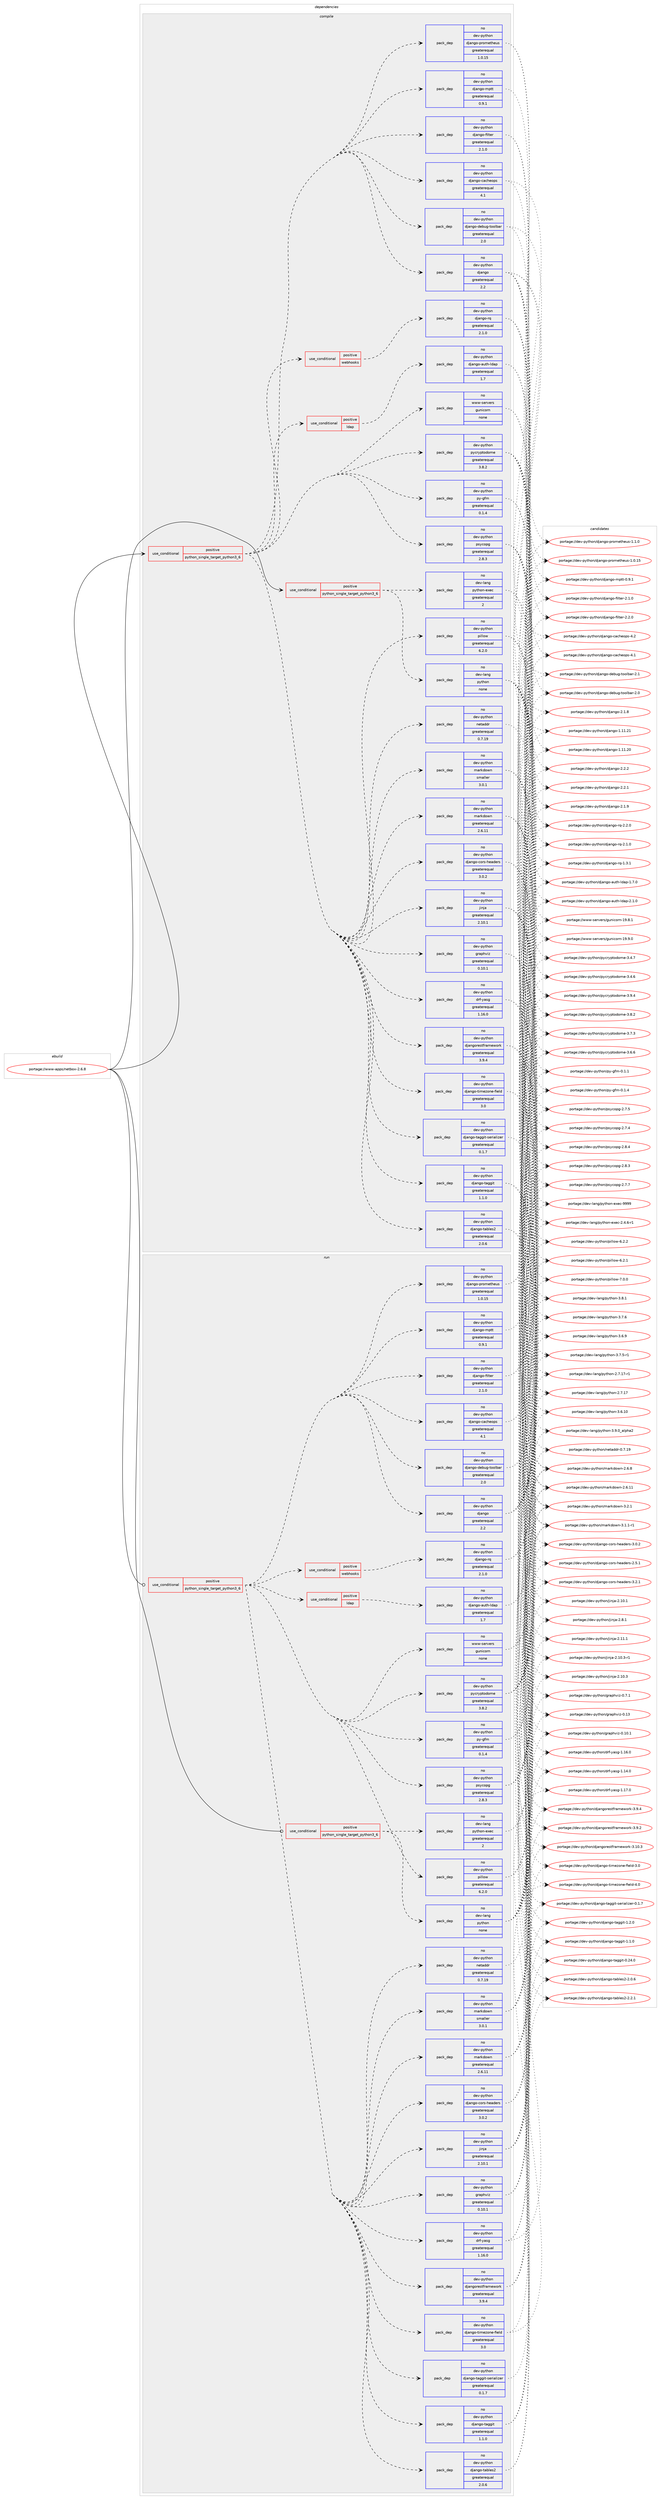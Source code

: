 digraph prolog {

# *************
# Graph options
# *************

newrank=true;
concentrate=true;
compound=true;
graph [rankdir=LR,fontname=Helvetica,fontsize=10,ranksep=1.5];#, ranksep=2.5, nodesep=0.2];
edge  [arrowhead=vee];
node  [fontname=Helvetica,fontsize=10];

# **********
# The ebuild
# **********

subgraph cluster_leftcol {
color=gray;
rank=same;
label=<<i>ebuild</i>>;
id [label="portage://www-apps/netbox-2.6.8", color=red, width=4, href="../www-apps/netbox-2.6.8.svg"];
}

# ****************
# The dependencies
# ****************

subgraph cluster_midcol {
color=gray;
label=<<i>dependencies</i>>;
subgraph cluster_compile {
fillcolor="#eeeeee";
style=filled;
label=<<i>compile</i>>;
subgraph cond3986 {
dependency23948 [label=<<TABLE BORDER="0" CELLBORDER="1" CELLSPACING="0" CELLPADDING="4"><TR><TD ROWSPAN="3" CELLPADDING="10">use_conditional</TD></TR><TR><TD>positive</TD></TR><TR><TD>python_single_target_python3_6</TD></TR></TABLE>>, shape=none, color=red];
subgraph pack19519 {
dependency23949 [label=<<TABLE BORDER="0" CELLBORDER="1" CELLSPACING="0" CELLPADDING="4" WIDTH="220"><TR><TD ROWSPAN="6" CELLPADDING="30">pack_dep</TD></TR><TR><TD WIDTH="110">no</TD></TR><TR><TD>dev-lang</TD></TR><TR><TD>python</TD></TR><TR><TD>none</TD></TR><TR><TD></TD></TR></TABLE>>, shape=none, color=blue];
}
dependency23948:e -> dependency23949:w [weight=20,style="dashed",arrowhead="vee"];
subgraph pack19520 {
dependency23950 [label=<<TABLE BORDER="0" CELLBORDER="1" CELLSPACING="0" CELLPADDING="4" WIDTH="220"><TR><TD ROWSPAN="6" CELLPADDING="30">pack_dep</TD></TR><TR><TD WIDTH="110">no</TD></TR><TR><TD>dev-lang</TD></TR><TR><TD>python-exec</TD></TR><TR><TD>greaterequal</TD></TR><TR><TD>2</TD></TR></TABLE>>, shape=none, color=blue];
}
dependency23948:e -> dependency23950:w [weight=20,style="dashed",arrowhead="vee"];
}
id:e -> dependency23948:w [weight=20,style="solid",arrowhead="vee"];
subgraph cond3987 {
dependency23951 [label=<<TABLE BORDER="0" CELLBORDER="1" CELLSPACING="0" CELLPADDING="4"><TR><TD ROWSPAN="3" CELLPADDING="10">use_conditional</TD></TR><TR><TD>positive</TD></TR><TR><TD>python_single_target_python3_6</TD></TR></TABLE>>, shape=none, color=red];
subgraph pack19521 {
dependency23952 [label=<<TABLE BORDER="0" CELLBORDER="1" CELLSPACING="0" CELLPADDING="4" WIDTH="220"><TR><TD ROWSPAN="6" CELLPADDING="30">pack_dep</TD></TR><TR><TD WIDTH="110">no</TD></TR><TR><TD>dev-python</TD></TR><TR><TD>django</TD></TR><TR><TD>greaterequal</TD></TR><TR><TD>2.2</TD></TR></TABLE>>, shape=none, color=blue];
}
dependency23951:e -> dependency23952:w [weight=20,style="dashed",arrowhead="vee"];
subgraph pack19522 {
dependency23953 [label=<<TABLE BORDER="0" CELLBORDER="1" CELLSPACING="0" CELLPADDING="4" WIDTH="220"><TR><TD ROWSPAN="6" CELLPADDING="30">pack_dep</TD></TR><TR><TD WIDTH="110">no</TD></TR><TR><TD>dev-python</TD></TR><TR><TD>django-cacheops</TD></TR><TR><TD>greaterequal</TD></TR><TR><TD>4.1</TD></TR></TABLE>>, shape=none, color=blue];
}
dependency23951:e -> dependency23953:w [weight=20,style="dashed",arrowhead="vee"];
subgraph pack19523 {
dependency23954 [label=<<TABLE BORDER="0" CELLBORDER="1" CELLSPACING="0" CELLPADDING="4" WIDTH="220"><TR><TD ROWSPAN="6" CELLPADDING="30">pack_dep</TD></TR><TR><TD WIDTH="110">no</TD></TR><TR><TD>dev-python</TD></TR><TR><TD>django-cors-headers</TD></TR><TR><TD>greaterequal</TD></TR><TR><TD>3.0.2</TD></TR></TABLE>>, shape=none, color=blue];
}
dependency23951:e -> dependency23954:w [weight=20,style="dashed",arrowhead="vee"];
subgraph pack19524 {
dependency23955 [label=<<TABLE BORDER="0" CELLBORDER="1" CELLSPACING="0" CELLPADDING="4" WIDTH="220"><TR><TD ROWSPAN="6" CELLPADDING="30">pack_dep</TD></TR><TR><TD WIDTH="110">no</TD></TR><TR><TD>dev-python</TD></TR><TR><TD>django-debug-toolbar</TD></TR><TR><TD>greaterequal</TD></TR><TR><TD>2.0</TD></TR></TABLE>>, shape=none, color=blue];
}
dependency23951:e -> dependency23955:w [weight=20,style="dashed",arrowhead="vee"];
subgraph pack19525 {
dependency23956 [label=<<TABLE BORDER="0" CELLBORDER="1" CELLSPACING="0" CELLPADDING="4" WIDTH="220"><TR><TD ROWSPAN="6" CELLPADDING="30">pack_dep</TD></TR><TR><TD WIDTH="110">no</TD></TR><TR><TD>dev-python</TD></TR><TR><TD>django-filter</TD></TR><TR><TD>greaterequal</TD></TR><TR><TD>2.1.0</TD></TR></TABLE>>, shape=none, color=blue];
}
dependency23951:e -> dependency23956:w [weight=20,style="dashed",arrowhead="vee"];
subgraph pack19526 {
dependency23957 [label=<<TABLE BORDER="0" CELLBORDER="1" CELLSPACING="0" CELLPADDING="4" WIDTH="220"><TR><TD ROWSPAN="6" CELLPADDING="30">pack_dep</TD></TR><TR><TD WIDTH="110">no</TD></TR><TR><TD>dev-python</TD></TR><TR><TD>django-mptt</TD></TR><TR><TD>greaterequal</TD></TR><TR><TD>0.9.1</TD></TR></TABLE>>, shape=none, color=blue];
}
dependency23951:e -> dependency23957:w [weight=20,style="dashed",arrowhead="vee"];
subgraph pack19527 {
dependency23958 [label=<<TABLE BORDER="0" CELLBORDER="1" CELLSPACING="0" CELLPADDING="4" WIDTH="220"><TR><TD ROWSPAN="6" CELLPADDING="30">pack_dep</TD></TR><TR><TD WIDTH="110">no</TD></TR><TR><TD>dev-python</TD></TR><TR><TD>django-prometheus</TD></TR><TR><TD>greaterequal</TD></TR><TR><TD>1.0.15</TD></TR></TABLE>>, shape=none, color=blue];
}
dependency23951:e -> dependency23958:w [weight=20,style="dashed",arrowhead="vee"];
subgraph pack19528 {
dependency23959 [label=<<TABLE BORDER="0" CELLBORDER="1" CELLSPACING="0" CELLPADDING="4" WIDTH="220"><TR><TD ROWSPAN="6" CELLPADDING="30">pack_dep</TD></TR><TR><TD WIDTH="110">no</TD></TR><TR><TD>dev-python</TD></TR><TR><TD>django-tables2</TD></TR><TR><TD>greaterequal</TD></TR><TR><TD>2.0.6</TD></TR></TABLE>>, shape=none, color=blue];
}
dependency23951:e -> dependency23959:w [weight=20,style="dashed",arrowhead="vee"];
subgraph pack19529 {
dependency23960 [label=<<TABLE BORDER="0" CELLBORDER="1" CELLSPACING="0" CELLPADDING="4" WIDTH="220"><TR><TD ROWSPAN="6" CELLPADDING="30">pack_dep</TD></TR><TR><TD WIDTH="110">no</TD></TR><TR><TD>dev-python</TD></TR><TR><TD>django-taggit</TD></TR><TR><TD>greaterequal</TD></TR><TR><TD>1.1.0</TD></TR></TABLE>>, shape=none, color=blue];
}
dependency23951:e -> dependency23960:w [weight=20,style="dashed",arrowhead="vee"];
subgraph pack19530 {
dependency23961 [label=<<TABLE BORDER="0" CELLBORDER="1" CELLSPACING="0" CELLPADDING="4" WIDTH="220"><TR><TD ROWSPAN="6" CELLPADDING="30">pack_dep</TD></TR><TR><TD WIDTH="110">no</TD></TR><TR><TD>dev-python</TD></TR><TR><TD>django-taggit-serializer</TD></TR><TR><TD>greaterequal</TD></TR><TR><TD>0.1.7</TD></TR></TABLE>>, shape=none, color=blue];
}
dependency23951:e -> dependency23961:w [weight=20,style="dashed",arrowhead="vee"];
subgraph pack19531 {
dependency23962 [label=<<TABLE BORDER="0" CELLBORDER="1" CELLSPACING="0" CELLPADDING="4" WIDTH="220"><TR><TD ROWSPAN="6" CELLPADDING="30">pack_dep</TD></TR><TR><TD WIDTH="110">no</TD></TR><TR><TD>dev-python</TD></TR><TR><TD>django-timezone-field</TD></TR><TR><TD>greaterequal</TD></TR><TR><TD>3.0</TD></TR></TABLE>>, shape=none, color=blue];
}
dependency23951:e -> dependency23962:w [weight=20,style="dashed",arrowhead="vee"];
subgraph pack19532 {
dependency23963 [label=<<TABLE BORDER="0" CELLBORDER="1" CELLSPACING="0" CELLPADDING="4" WIDTH="220"><TR><TD ROWSPAN="6" CELLPADDING="30">pack_dep</TD></TR><TR><TD WIDTH="110">no</TD></TR><TR><TD>dev-python</TD></TR><TR><TD>djangorestframework</TD></TR><TR><TD>greaterequal</TD></TR><TR><TD>3.9.4</TD></TR></TABLE>>, shape=none, color=blue];
}
dependency23951:e -> dependency23963:w [weight=20,style="dashed",arrowhead="vee"];
subgraph pack19533 {
dependency23964 [label=<<TABLE BORDER="0" CELLBORDER="1" CELLSPACING="0" CELLPADDING="4" WIDTH="220"><TR><TD ROWSPAN="6" CELLPADDING="30">pack_dep</TD></TR><TR><TD WIDTH="110">no</TD></TR><TR><TD>dev-python</TD></TR><TR><TD>drf-yasg</TD></TR><TR><TD>greaterequal</TD></TR><TR><TD>1.16.0</TD></TR></TABLE>>, shape=none, color=blue];
}
dependency23951:e -> dependency23964:w [weight=20,style="dashed",arrowhead="vee"];
subgraph pack19534 {
dependency23965 [label=<<TABLE BORDER="0" CELLBORDER="1" CELLSPACING="0" CELLPADDING="4" WIDTH="220"><TR><TD ROWSPAN="6" CELLPADDING="30">pack_dep</TD></TR><TR><TD WIDTH="110">no</TD></TR><TR><TD>dev-python</TD></TR><TR><TD>graphviz</TD></TR><TR><TD>greaterequal</TD></TR><TR><TD>0.10.1</TD></TR></TABLE>>, shape=none, color=blue];
}
dependency23951:e -> dependency23965:w [weight=20,style="dashed",arrowhead="vee"];
subgraph pack19535 {
dependency23966 [label=<<TABLE BORDER="0" CELLBORDER="1" CELLSPACING="0" CELLPADDING="4" WIDTH="220"><TR><TD ROWSPAN="6" CELLPADDING="30">pack_dep</TD></TR><TR><TD WIDTH="110">no</TD></TR><TR><TD>dev-python</TD></TR><TR><TD>jinja</TD></TR><TR><TD>greaterequal</TD></TR><TR><TD>2.10.1</TD></TR></TABLE>>, shape=none, color=blue];
}
dependency23951:e -> dependency23966:w [weight=20,style="dashed",arrowhead="vee"];
subgraph pack19536 {
dependency23967 [label=<<TABLE BORDER="0" CELLBORDER="1" CELLSPACING="0" CELLPADDING="4" WIDTH="220"><TR><TD ROWSPAN="6" CELLPADDING="30">pack_dep</TD></TR><TR><TD WIDTH="110">no</TD></TR><TR><TD>dev-python</TD></TR><TR><TD>markdown</TD></TR><TR><TD>greaterequal</TD></TR><TR><TD>2.6.11</TD></TR></TABLE>>, shape=none, color=blue];
}
dependency23951:e -> dependency23967:w [weight=20,style="dashed",arrowhead="vee"];
subgraph pack19537 {
dependency23968 [label=<<TABLE BORDER="0" CELLBORDER="1" CELLSPACING="0" CELLPADDING="4" WIDTH="220"><TR><TD ROWSPAN="6" CELLPADDING="30">pack_dep</TD></TR><TR><TD WIDTH="110">no</TD></TR><TR><TD>dev-python</TD></TR><TR><TD>markdown</TD></TR><TR><TD>smaller</TD></TR><TR><TD>3.0.1</TD></TR></TABLE>>, shape=none, color=blue];
}
dependency23951:e -> dependency23968:w [weight=20,style="dashed",arrowhead="vee"];
subgraph pack19538 {
dependency23969 [label=<<TABLE BORDER="0" CELLBORDER="1" CELLSPACING="0" CELLPADDING="4" WIDTH="220"><TR><TD ROWSPAN="6" CELLPADDING="30">pack_dep</TD></TR><TR><TD WIDTH="110">no</TD></TR><TR><TD>dev-python</TD></TR><TR><TD>netaddr</TD></TR><TR><TD>greaterequal</TD></TR><TR><TD>0.7.19</TD></TR></TABLE>>, shape=none, color=blue];
}
dependency23951:e -> dependency23969:w [weight=20,style="dashed",arrowhead="vee"];
subgraph pack19539 {
dependency23970 [label=<<TABLE BORDER="0" CELLBORDER="1" CELLSPACING="0" CELLPADDING="4" WIDTH="220"><TR><TD ROWSPAN="6" CELLPADDING="30">pack_dep</TD></TR><TR><TD WIDTH="110">no</TD></TR><TR><TD>dev-python</TD></TR><TR><TD>pillow</TD></TR><TR><TD>greaterequal</TD></TR><TR><TD>6.2.0</TD></TR></TABLE>>, shape=none, color=blue];
}
dependency23951:e -> dependency23970:w [weight=20,style="dashed",arrowhead="vee"];
subgraph pack19540 {
dependency23971 [label=<<TABLE BORDER="0" CELLBORDER="1" CELLSPACING="0" CELLPADDING="4" WIDTH="220"><TR><TD ROWSPAN="6" CELLPADDING="30">pack_dep</TD></TR><TR><TD WIDTH="110">no</TD></TR><TR><TD>dev-python</TD></TR><TR><TD>psycopg</TD></TR><TR><TD>greaterequal</TD></TR><TR><TD>2.8.3</TD></TR></TABLE>>, shape=none, color=blue];
}
dependency23951:e -> dependency23971:w [weight=20,style="dashed",arrowhead="vee"];
subgraph pack19541 {
dependency23972 [label=<<TABLE BORDER="0" CELLBORDER="1" CELLSPACING="0" CELLPADDING="4" WIDTH="220"><TR><TD ROWSPAN="6" CELLPADDING="30">pack_dep</TD></TR><TR><TD WIDTH="110">no</TD></TR><TR><TD>dev-python</TD></TR><TR><TD>py-gfm</TD></TR><TR><TD>greaterequal</TD></TR><TR><TD>0.1.4</TD></TR></TABLE>>, shape=none, color=blue];
}
dependency23951:e -> dependency23972:w [weight=20,style="dashed",arrowhead="vee"];
subgraph pack19542 {
dependency23973 [label=<<TABLE BORDER="0" CELLBORDER="1" CELLSPACING="0" CELLPADDING="4" WIDTH="220"><TR><TD ROWSPAN="6" CELLPADDING="30">pack_dep</TD></TR><TR><TD WIDTH="110">no</TD></TR><TR><TD>dev-python</TD></TR><TR><TD>pycryptodome</TD></TR><TR><TD>greaterequal</TD></TR><TR><TD>3.8.2</TD></TR></TABLE>>, shape=none, color=blue];
}
dependency23951:e -> dependency23973:w [weight=20,style="dashed",arrowhead="vee"];
subgraph pack19543 {
dependency23974 [label=<<TABLE BORDER="0" CELLBORDER="1" CELLSPACING="0" CELLPADDING="4" WIDTH="220"><TR><TD ROWSPAN="6" CELLPADDING="30">pack_dep</TD></TR><TR><TD WIDTH="110">no</TD></TR><TR><TD>www-servers</TD></TR><TR><TD>gunicorn</TD></TR><TR><TD>none</TD></TR><TR><TD></TD></TR></TABLE>>, shape=none, color=blue];
}
dependency23951:e -> dependency23974:w [weight=20,style="dashed",arrowhead="vee"];
subgraph cond3988 {
dependency23975 [label=<<TABLE BORDER="0" CELLBORDER="1" CELLSPACING="0" CELLPADDING="4"><TR><TD ROWSPAN="3" CELLPADDING="10">use_conditional</TD></TR><TR><TD>positive</TD></TR><TR><TD>ldap</TD></TR></TABLE>>, shape=none, color=red];
subgraph pack19544 {
dependency23976 [label=<<TABLE BORDER="0" CELLBORDER="1" CELLSPACING="0" CELLPADDING="4" WIDTH="220"><TR><TD ROWSPAN="6" CELLPADDING="30">pack_dep</TD></TR><TR><TD WIDTH="110">no</TD></TR><TR><TD>dev-python</TD></TR><TR><TD>django-auth-ldap</TD></TR><TR><TD>greaterequal</TD></TR><TR><TD>1.7</TD></TR></TABLE>>, shape=none, color=blue];
}
dependency23975:e -> dependency23976:w [weight=20,style="dashed",arrowhead="vee"];
}
dependency23951:e -> dependency23975:w [weight=20,style="dashed",arrowhead="vee"];
subgraph cond3989 {
dependency23977 [label=<<TABLE BORDER="0" CELLBORDER="1" CELLSPACING="0" CELLPADDING="4"><TR><TD ROWSPAN="3" CELLPADDING="10">use_conditional</TD></TR><TR><TD>positive</TD></TR><TR><TD>webhooks</TD></TR></TABLE>>, shape=none, color=red];
subgraph pack19545 {
dependency23978 [label=<<TABLE BORDER="0" CELLBORDER="1" CELLSPACING="0" CELLPADDING="4" WIDTH="220"><TR><TD ROWSPAN="6" CELLPADDING="30">pack_dep</TD></TR><TR><TD WIDTH="110">no</TD></TR><TR><TD>dev-python</TD></TR><TR><TD>django-rq</TD></TR><TR><TD>greaterequal</TD></TR><TR><TD>2.1.0</TD></TR></TABLE>>, shape=none, color=blue];
}
dependency23977:e -> dependency23978:w [weight=20,style="dashed",arrowhead="vee"];
}
dependency23951:e -> dependency23977:w [weight=20,style="dashed",arrowhead="vee"];
}
id:e -> dependency23951:w [weight=20,style="solid",arrowhead="vee"];
}
subgraph cluster_compileandrun {
fillcolor="#eeeeee";
style=filled;
label=<<i>compile and run</i>>;
}
subgraph cluster_run {
fillcolor="#eeeeee";
style=filled;
label=<<i>run</i>>;
subgraph cond3990 {
dependency23979 [label=<<TABLE BORDER="0" CELLBORDER="1" CELLSPACING="0" CELLPADDING="4"><TR><TD ROWSPAN="3" CELLPADDING="10">use_conditional</TD></TR><TR><TD>positive</TD></TR><TR><TD>python_single_target_python3_6</TD></TR></TABLE>>, shape=none, color=red];
subgraph pack19546 {
dependency23980 [label=<<TABLE BORDER="0" CELLBORDER="1" CELLSPACING="0" CELLPADDING="4" WIDTH="220"><TR><TD ROWSPAN="6" CELLPADDING="30">pack_dep</TD></TR><TR><TD WIDTH="110">no</TD></TR><TR><TD>dev-lang</TD></TR><TR><TD>python</TD></TR><TR><TD>none</TD></TR><TR><TD></TD></TR></TABLE>>, shape=none, color=blue];
}
dependency23979:e -> dependency23980:w [weight=20,style="dashed",arrowhead="vee"];
subgraph pack19547 {
dependency23981 [label=<<TABLE BORDER="0" CELLBORDER="1" CELLSPACING="0" CELLPADDING="4" WIDTH="220"><TR><TD ROWSPAN="6" CELLPADDING="30">pack_dep</TD></TR><TR><TD WIDTH="110">no</TD></TR><TR><TD>dev-lang</TD></TR><TR><TD>python-exec</TD></TR><TR><TD>greaterequal</TD></TR><TR><TD>2</TD></TR></TABLE>>, shape=none, color=blue];
}
dependency23979:e -> dependency23981:w [weight=20,style="dashed",arrowhead="vee"];
}
id:e -> dependency23979:w [weight=20,style="solid",arrowhead="odot"];
subgraph cond3991 {
dependency23982 [label=<<TABLE BORDER="0" CELLBORDER="1" CELLSPACING="0" CELLPADDING="4"><TR><TD ROWSPAN="3" CELLPADDING="10">use_conditional</TD></TR><TR><TD>positive</TD></TR><TR><TD>python_single_target_python3_6</TD></TR></TABLE>>, shape=none, color=red];
subgraph pack19548 {
dependency23983 [label=<<TABLE BORDER="0" CELLBORDER="1" CELLSPACING="0" CELLPADDING="4" WIDTH="220"><TR><TD ROWSPAN="6" CELLPADDING="30">pack_dep</TD></TR><TR><TD WIDTH="110">no</TD></TR><TR><TD>dev-python</TD></TR><TR><TD>django</TD></TR><TR><TD>greaterequal</TD></TR><TR><TD>2.2</TD></TR></TABLE>>, shape=none, color=blue];
}
dependency23982:e -> dependency23983:w [weight=20,style="dashed",arrowhead="vee"];
subgraph pack19549 {
dependency23984 [label=<<TABLE BORDER="0" CELLBORDER="1" CELLSPACING="0" CELLPADDING="4" WIDTH="220"><TR><TD ROWSPAN="6" CELLPADDING="30">pack_dep</TD></TR><TR><TD WIDTH="110">no</TD></TR><TR><TD>dev-python</TD></TR><TR><TD>django-cacheops</TD></TR><TR><TD>greaterequal</TD></TR><TR><TD>4.1</TD></TR></TABLE>>, shape=none, color=blue];
}
dependency23982:e -> dependency23984:w [weight=20,style="dashed",arrowhead="vee"];
subgraph pack19550 {
dependency23985 [label=<<TABLE BORDER="0" CELLBORDER="1" CELLSPACING="0" CELLPADDING="4" WIDTH="220"><TR><TD ROWSPAN="6" CELLPADDING="30">pack_dep</TD></TR><TR><TD WIDTH="110">no</TD></TR><TR><TD>dev-python</TD></TR><TR><TD>django-cors-headers</TD></TR><TR><TD>greaterequal</TD></TR><TR><TD>3.0.2</TD></TR></TABLE>>, shape=none, color=blue];
}
dependency23982:e -> dependency23985:w [weight=20,style="dashed",arrowhead="vee"];
subgraph pack19551 {
dependency23986 [label=<<TABLE BORDER="0" CELLBORDER="1" CELLSPACING="0" CELLPADDING="4" WIDTH="220"><TR><TD ROWSPAN="6" CELLPADDING="30">pack_dep</TD></TR><TR><TD WIDTH="110">no</TD></TR><TR><TD>dev-python</TD></TR><TR><TD>django-debug-toolbar</TD></TR><TR><TD>greaterequal</TD></TR><TR><TD>2.0</TD></TR></TABLE>>, shape=none, color=blue];
}
dependency23982:e -> dependency23986:w [weight=20,style="dashed",arrowhead="vee"];
subgraph pack19552 {
dependency23987 [label=<<TABLE BORDER="0" CELLBORDER="1" CELLSPACING="0" CELLPADDING="4" WIDTH="220"><TR><TD ROWSPAN="6" CELLPADDING="30">pack_dep</TD></TR><TR><TD WIDTH="110">no</TD></TR><TR><TD>dev-python</TD></TR><TR><TD>django-filter</TD></TR><TR><TD>greaterequal</TD></TR><TR><TD>2.1.0</TD></TR></TABLE>>, shape=none, color=blue];
}
dependency23982:e -> dependency23987:w [weight=20,style="dashed",arrowhead="vee"];
subgraph pack19553 {
dependency23988 [label=<<TABLE BORDER="0" CELLBORDER="1" CELLSPACING="0" CELLPADDING="4" WIDTH="220"><TR><TD ROWSPAN="6" CELLPADDING="30">pack_dep</TD></TR><TR><TD WIDTH="110">no</TD></TR><TR><TD>dev-python</TD></TR><TR><TD>django-mptt</TD></TR><TR><TD>greaterequal</TD></TR><TR><TD>0.9.1</TD></TR></TABLE>>, shape=none, color=blue];
}
dependency23982:e -> dependency23988:w [weight=20,style="dashed",arrowhead="vee"];
subgraph pack19554 {
dependency23989 [label=<<TABLE BORDER="0" CELLBORDER="1" CELLSPACING="0" CELLPADDING="4" WIDTH="220"><TR><TD ROWSPAN="6" CELLPADDING="30">pack_dep</TD></TR><TR><TD WIDTH="110">no</TD></TR><TR><TD>dev-python</TD></TR><TR><TD>django-prometheus</TD></TR><TR><TD>greaterequal</TD></TR><TR><TD>1.0.15</TD></TR></TABLE>>, shape=none, color=blue];
}
dependency23982:e -> dependency23989:w [weight=20,style="dashed",arrowhead="vee"];
subgraph pack19555 {
dependency23990 [label=<<TABLE BORDER="0" CELLBORDER="1" CELLSPACING="0" CELLPADDING="4" WIDTH="220"><TR><TD ROWSPAN="6" CELLPADDING="30">pack_dep</TD></TR><TR><TD WIDTH="110">no</TD></TR><TR><TD>dev-python</TD></TR><TR><TD>django-tables2</TD></TR><TR><TD>greaterequal</TD></TR><TR><TD>2.0.6</TD></TR></TABLE>>, shape=none, color=blue];
}
dependency23982:e -> dependency23990:w [weight=20,style="dashed",arrowhead="vee"];
subgraph pack19556 {
dependency23991 [label=<<TABLE BORDER="0" CELLBORDER="1" CELLSPACING="0" CELLPADDING="4" WIDTH="220"><TR><TD ROWSPAN="6" CELLPADDING="30">pack_dep</TD></TR><TR><TD WIDTH="110">no</TD></TR><TR><TD>dev-python</TD></TR><TR><TD>django-taggit</TD></TR><TR><TD>greaterequal</TD></TR><TR><TD>1.1.0</TD></TR></TABLE>>, shape=none, color=blue];
}
dependency23982:e -> dependency23991:w [weight=20,style="dashed",arrowhead="vee"];
subgraph pack19557 {
dependency23992 [label=<<TABLE BORDER="0" CELLBORDER="1" CELLSPACING="0" CELLPADDING="4" WIDTH="220"><TR><TD ROWSPAN="6" CELLPADDING="30">pack_dep</TD></TR><TR><TD WIDTH="110">no</TD></TR><TR><TD>dev-python</TD></TR><TR><TD>django-taggit-serializer</TD></TR><TR><TD>greaterequal</TD></TR><TR><TD>0.1.7</TD></TR></TABLE>>, shape=none, color=blue];
}
dependency23982:e -> dependency23992:w [weight=20,style="dashed",arrowhead="vee"];
subgraph pack19558 {
dependency23993 [label=<<TABLE BORDER="0" CELLBORDER="1" CELLSPACING="0" CELLPADDING="4" WIDTH="220"><TR><TD ROWSPAN="6" CELLPADDING="30">pack_dep</TD></TR><TR><TD WIDTH="110">no</TD></TR><TR><TD>dev-python</TD></TR><TR><TD>django-timezone-field</TD></TR><TR><TD>greaterequal</TD></TR><TR><TD>3.0</TD></TR></TABLE>>, shape=none, color=blue];
}
dependency23982:e -> dependency23993:w [weight=20,style="dashed",arrowhead="vee"];
subgraph pack19559 {
dependency23994 [label=<<TABLE BORDER="0" CELLBORDER="1" CELLSPACING="0" CELLPADDING="4" WIDTH="220"><TR><TD ROWSPAN="6" CELLPADDING="30">pack_dep</TD></TR><TR><TD WIDTH="110">no</TD></TR><TR><TD>dev-python</TD></TR><TR><TD>djangorestframework</TD></TR><TR><TD>greaterequal</TD></TR><TR><TD>3.9.4</TD></TR></TABLE>>, shape=none, color=blue];
}
dependency23982:e -> dependency23994:w [weight=20,style="dashed",arrowhead="vee"];
subgraph pack19560 {
dependency23995 [label=<<TABLE BORDER="0" CELLBORDER="1" CELLSPACING="0" CELLPADDING="4" WIDTH="220"><TR><TD ROWSPAN="6" CELLPADDING="30">pack_dep</TD></TR><TR><TD WIDTH="110">no</TD></TR><TR><TD>dev-python</TD></TR><TR><TD>drf-yasg</TD></TR><TR><TD>greaterequal</TD></TR><TR><TD>1.16.0</TD></TR></TABLE>>, shape=none, color=blue];
}
dependency23982:e -> dependency23995:w [weight=20,style="dashed",arrowhead="vee"];
subgraph pack19561 {
dependency23996 [label=<<TABLE BORDER="0" CELLBORDER="1" CELLSPACING="0" CELLPADDING="4" WIDTH="220"><TR><TD ROWSPAN="6" CELLPADDING="30">pack_dep</TD></TR><TR><TD WIDTH="110">no</TD></TR><TR><TD>dev-python</TD></TR><TR><TD>graphviz</TD></TR><TR><TD>greaterequal</TD></TR><TR><TD>0.10.1</TD></TR></TABLE>>, shape=none, color=blue];
}
dependency23982:e -> dependency23996:w [weight=20,style="dashed",arrowhead="vee"];
subgraph pack19562 {
dependency23997 [label=<<TABLE BORDER="0" CELLBORDER="1" CELLSPACING="0" CELLPADDING="4" WIDTH="220"><TR><TD ROWSPAN="6" CELLPADDING="30">pack_dep</TD></TR><TR><TD WIDTH="110">no</TD></TR><TR><TD>dev-python</TD></TR><TR><TD>jinja</TD></TR><TR><TD>greaterequal</TD></TR><TR><TD>2.10.1</TD></TR></TABLE>>, shape=none, color=blue];
}
dependency23982:e -> dependency23997:w [weight=20,style="dashed",arrowhead="vee"];
subgraph pack19563 {
dependency23998 [label=<<TABLE BORDER="0" CELLBORDER="1" CELLSPACING="0" CELLPADDING="4" WIDTH="220"><TR><TD ROWSPAN="6" CELLPADDING="30">pack_dep</TD></TR><TR><TD WIDTH="110">no</TD></TR><TR><TD>dev-python</TD></TR><TR><TD>markdown</TD></TR><TR><TD>greaterequal</TD></TR><TR><TD>2.6.11</TD></TR></TABLE>>, shape=none, color=blue];
}
dependency23982:e -> dependency23998:w [weight=20,style="dashed",arrowhead="vee"];
subgraph pack19564 {
dependency23999 [label=<<TABLE BORDER="0" CELLBORDER="1" CELLSPACING="0" CELLPADDING="4" WIDTH="220"><TR><TD ROWSPAN="6" CELLPADDING="30">pack_dep</TD></TR><TR><TD WIDTH="110">no</TD></TR><TR><TD>dev-python</TD></TR><TR><TD>markdown</TD></TR><TR><TD>smaller</TD></TR><TR><TD>3.0.1</TD></TR></TABLE>>, shape=none, color=blue];
}
dependency23982:e -> dependency23999:w [weight=20,style="dashed",arrowhead="vee"];
subgraph pack19565 {
dependency24000 [label=<<TABLE BORDER="0" CELLBORDER="1" CELLSPACING="0" CELLPADDING="4" WIDTH="220"><TR><TD ROWSPAN="6" CELLPADDING="30">pack_dep</TD></TR><TR><TD WIDTH="110">no</TD></TR><TR><TD>dev-python</TD></TR><TR><TD>netaddr</TD></TR><TR><TD>greaterequal</TD></TR><TR><TD>0.7.19</TD></TR></TABLE>>, shape=none, color=blue];
}
dependency23982:e -> dependency24000:w [weight=20,style="dashed",arrowhead="vee"];
subgraph pack19566 {
dependency24001 [label=<<TABLE BORDER="0" CELLBORDER="1" CELLSPACING="0" CELLPADDING="4" WIDTH="220"><TR><TD ROWSPAN="6" CELLPADDING="30">pack_dep</TD></TR><TR><TD WIDTH="110">no</TD></TR><TR><TD>dev-python</TD></TR><TR><TD>pillow</TD></TR><TR><TD>greaterequal</TD></TR><TR><TD>6.2.0</TD></TR></TABLE>>, shape=none, color=blue];
}
dependency23982:e -> dependency24001:w [weight=20,style="dashed",arrowhead="vee"];
subgraph pack19567 {
dependency24002 [label=<<TABLE BORDER="0" CELLBORDER="1" CELLSPACING="0" CELLPADDING="4" WIDTH="220"><TR><TD ROWSPAN="6" CELLPADDING="30">pack_dep</TD></TR><TR><TD WIDTH="110">no</TD></TR><TR><TD>dev-python</TD></TR><TR><TD>psycopg</TD></TR><TR><TD>greaterequal</TD></TR><TR><TD>2.8.3</TD></TR></TABLE>>, shape=none, color=blue];
}
dependency23982:e -> dependency24002:w [weight=20,style="dashed",arrowhead="vee"];
subgraph pack19568 {
dependency24003 [label=<<TABLE BORDER="0" CELLBORDER="1" CELLSPACING="0" CELLPADDING="4" WIDTH="220"><TR><TD ROWSPAN="6" CELLPADDING="30">pack_dep</TD></TR><TR><TD WIDTH="110">no</TD></TR><TR><TD>dev-python</TD></TR><TR><TD>py-gfm</TD></TR><TR><TD>greaterequal</TD></TR><TR><TD>0.1.4</TD></TR></TABLE>>, shape=none, color=blue];
}
dependency23982:e -> dependency24003:w [weight=20,style="dashed",arrowhead="vee"];
subgraph pack19569 {
dependency24004 [label=<<TABLE BORDER="0" CELLBORDER="1" CELLSPACING="0" CELLPADDING="4" WIDTH="220"><TR><TD ROWSPAN="6" CELLPADDING="30">pack_dep</TD></TR><TR><TD WIDTH="110">no</TD></TR><TR><TD>dev-python</TD></TR><TR><TD>pycryptodome</TD></TR><TR><TD>greaterequal</TD></TR><TR><TD>3.8.2</TD></TR></TABLE>>, shape=none, color=blue];
}
dependency23982:e -> dependency24004:w [weight=20,style="dashed",arrowhead="vee"];
subgraph pack19570 {
dependency24005 [label=<<TABLE BORDER="0" CELLBORDER="1" CELLSPACING="0" CELLPADDING="4" WIDTH="220"><TR><TD ROWSPAN="6" CELLPADDING="30">pack_dep</TD></TR><TR><TD WIDTH="110">no</TD></TR><TR><TD>www-servers</TD></TR><TR><TD>gunicorn</TD></TR><TR><TD>none</TD></TR><TR><TD></TD></TR></TABLE>>, shape=none, color=blue];
}
dependency23982:e -> dependency24005:w [weight=20,style="dashed",arrowhead="vee"];
subgraph cond3992 {
dependency24006 [label=<<TABLE BORDER="0" CELLBORDER="1" CELLSPACING="0" CELLPADDING="4"><TR><TD ROWSPAN="3" CELLPADDING="10">use_conditional</TD></TR><TR><TD>positive</TD></TR><TR><TD>ldap</TD></TR></TABLE>>, shape=none, color=red];
subgraph pack19571 {
dependency24007 [label=<<TABLE BORDER="0" CELLBORDER="1" CELLSPACING="0" CELLPADDING="4" WIDTH="220"><TR><TD ROWSPAN="6" CELLPADDING="30">pack_dep</TD></TR><TR><TD WIDTH="110">no</TD></TR><TR><TD>dev-python</TD></TR><TR><TD>django-auth-ldap</TD></TR><TR><TD>greaterequal</TD></TR><TR><TD>1.7</TD></TR></TABLE>>, shape=none, color=blue];
}
dependency24006:e -> dependency24007:w [weight=20,style="dashed",arrowhead="vee"];
}
dependency23982:e -> dependency24006:w [weight=20,style="dashed",arrowhead="vee"];
subgraph cond3993 {
dependency24008 [label=<<TABLE BORDER="0" CELLBORDER="1" CELLSPACING="0" CELLPADDING="4"><TR><TD ROWSPAN="3" CELLPADDING="10">use_conditional</TD></TR><TR><TD>positive</TD></TR><TR><TD>webhooks</TD></TR></TABLE>>, shape=none, color=red];
subgraph pack19572 {
dependency24009 [label=<<TABLE BORDER="0" CELLBORDER="1" CELLSPACING="0" CELLPADDING="4" WIDTH="220"><TR><TD ROWSPAN="6" CELLPADDING="30">pack_dep</TD></TR><TR><TD WIDTH="110">no</TD></TR><TR><TD>dev-python</TD></TR><TR><TD>django-rq</TD></TR><TR><TD>greaterequal</TD></TR><TR><TD>2.1.0</TD></TR></TABLE>>, shape=none, color=blue];
}
dependency24008:e -> dependency24009:w [weight=20,style="dashed",arrowhead="vee"];
}
dependency23982:e -> dependency24008:w [weight=20,style="dashed",arrowhead="vee"];
}
id:e -> dependency23982:w [weight=20,style="solid",arrowhead="odot"];
}
}

# **************
# The candidates
# **************

subgraph cluster_choices {
rank=same;
color=gray;
label=<<i>candidates</i>>;

subgraph choice19519 {
color=black;
nodesep=1;
choice10010111845108971101034711212111610411111045514657464895971081121049750 [label="portage://dev-lang/python-3.9.0_alpha2", color=red, width=4,href="../dev-lang/python-3.9.0_alpha2.svg"];
choice100101118451089711010347112121116104111110455146564649 [label="portage://dev-lang/python-3.8.1", color=red, width=4,href="../dev-lang/python-3.8.1.svg"];
choice100101118451089711010347112121116104111110455146554654 [label="portage://dev-lang/python-3.7.6", color=red, width=4,href="../dev-lang/python-3.7.6.svg"];
choice1001011184510897110103471121211161041111104551465546534511449 [label="portage://dev-lang/python-3.7.5-r1", color=red, width=4,href="../dev-lang/python-3.7.5-r1.svg"];
choice100101118451089711010347112121116104111110455146544657 [label="portage://dev-lang/python-3.6.9", color=red, width=4,href="../dev-lang/python-3.6.9.svg"];
choice10010111845108971101034711212111610411111045514654464948 [label="portage://dev-lang/python-3.6.10", color=red, width=4,href="../dev-lang/python-3.6.10.svg"];
choice100101118451089711010347112121116104111110455046554649554511449 [label="portage://dev-lang/python-2.7.17-r1", color=red, width=4,href="../dev-lang/python-2.7.17-r1.svg"];
choice10010111845108971101034711212111610411111045504655464955 [label="portage://dev-lang/python-2.7.17", color=red, width=4,href="../dev-lang/python-2.7.17.svg"];
dependency23949:e -> choice10010111845108971101034711212111610411111045514657464895971081121049750:w [style=dotted,weight="100"];
dependency23949:e -> choice100101118451089711010347112121116104111110455146564649:w [style=dotted,weight="100"];
dependency23949:e -> choice100101118451089711010347112121116104111110455146554654:w [style=dotted,weight="100"];
dependency23949:e -> choice1001011184510897110103471121211161041111104551465546534511449:w [style=dotted,weight="100"];
dependency23949:e -> choice100101118451089711010347112121116104111110455146544657:w [style=dotted,weight="100"];
dependency23949:e -> choice10010111845108971101034711212111610411111045514654464948:w [style=dotted,weight="100"];
dependency23949:e -> choice100101118451089711010347112121116104111110455046554649554511449:w [style=dotted,weight="100"];
dependency23949:e -> choice10010111845108971101034711212111610411111045504655464955:w [style=dotted,weight="100"];
}
subgraph choice19520 {
color=black;
nodesep=1;
choice10010111845108971101034711212111610411111045101120101994557575757 [label="portage://dev-lang/python-exec-9999", color=red, width=4,href="../dev-lang/python-exec-9999.svg"];
choice10010111845108971101034711212111610411111045101120101994550465246544511449 [label="portage://dev-lang/python-exec-2.4.6-r1", color=red, width=4,href="../dev-lang/python-exec-2.4.6-r1.svg"];
dependency23950:e -> choice10010111845108971101034711212111610411111045101120101994557575757:w [style=dotted,weight="100"];
dependency23950:e -> choice10010111845108971101034711212111610411111045101120101994550465246544511449:w [style=dotted,weight="100"];
}
subgraph choice19521 {
color=black;
nodesep=1;
choice100101118451121211161041111104710010697110103111455046504650 [label="portage://dev-python/django-2.2.2", color=red, width=4,href="../dev-python/django-2.2.2.svg"];
choice100101118451121211161041111104710010697110103111455046504649 [label="portage://dev-python/django-2.2.1", color=red, width=4,href="../dev-python/django-2.2.1.svg"];
choice100101118451121211161041111104710010697110103111455046494657 [label="portage://dev-python/django-2.1.9", color=red, width=4,href="../dev-python/django-2.1.9.svg"];
choice100101118451121211161041111104710010697110103111455046494656 [label="portage://dev-python/django-2.1.8", color=red, width=4,href="../dev-python/django-2.1.8.svg"];
choice1001011184511212111610411111047100106971101031114549464949465049 [label="portage://dev-python/django-1.11.21", color=red, width=4,href="../dev-python/django-1.11.21.svg"];
choice1001011184511212111610411111047100106971101031114549464949465048 [label="portage://dev-python/django-1.11.20", color=red, width=4,href="../dev-python/django-1.11.20.svg"];
dependency23952:e -> choice100101118451121211161041111104710010697110103111455046504650:w [style=dotted,weight="100"];
dependency23952:e -> choice100101118451121211161041111104710010697110103111455046504649:w [style=dotted,weight="100"];
dependency23952:e -> choice100101118451121211161041111104710010697110103111455046494657:w [style=dotted,weight="100"];
dependency23952:e -> choice100101118451121211161041111104710010697110103111455046494656:w [style=dotted,weight="100"];
dependency23952:e -> choice1001011184511212111610411111047100106971101031114549464949465049:w [style=dotted,weight="100"];
dependency23952:e -> choice1001011184511212111610411111047100106971101031114549464949465048:w [style=dotted,weight="100"];
}
subgraph choice19522 {
color=black;
nodesep=1;
choice1001011184511212111610411111047100106971101031114599979910410111111211545524650 [label="portage://dev-python/django-cacheops-4.2", color=red, width=4,href="../dev-python/django-cacheops-4.2.svg"];
choice1001011184511212111610411111047100106971101031114599979910410111111211545524649 [label="portage://dev-python/django-cacheops-4.1", color=red, width=4,href="../dev-python/django-cacheops-4.1.svg"];
dependency23953:e -> choice1001011184511212111610411111047100106971101031114599979910410111111211545524650:w [style=dotted,weight="100"];
dependency23953:e -> choice1001011184511212111610411111047100106971101031114599979910410111111211545524649:w [style=dotted,weight="100"];
}
subgraph choice19523 {
color=black;
nodesep=1;
choice10010111845112121116104111110471001069711010311145991111141154510410197100101114115455146504649 [label="portage://dev-python/django-cors-headers-3.2.1", color=red, width=4,href="../dev-python/django-cors-headers-3.2.1.svg"];
choice10010111845112121116104111110471001069711010311145991111141154510410197100101114115455146484650 [label="portage://dev-python/django-cors-headers-3.0.2", color=red, width=4,href="../dev-python/django-cors-headers-3.0.2.svg"];
choice10010111845112121116104111110471001069711010311145991111141154510410197100101114115455046534649 [label="portage://dev-python/django-cors-headers-2.5.1", color=red, width=4,href="../dev-python/django-cors-headers-2.5.1.svg"];
dependency23954:e -> choice10010111845112121116104111110471001069711010311145991111141154510410197100101114115455146504649:w [style=dotted,weight="100"];
dependency23954:e -> choice10010111845112121116104111110471001069711010311145991111141154510410197100101114115455146484650:w [style=dotted,weight="100"];
dependency23954:e -> choice10010111845112121116104111110471001069711010311145991111141154510410197100101114115455046534649:w [style=dotted,weight="100"];
}
subgraph choice19524 {
color=black;
nodesep=1;
choice100101118451121211161041111104710010697110103111451001019811710345116111111108989711445504649 [label="portage://dev-python/django-debug-toolbar-2.1", color=red, width=4,href="../dev-python/django-debug-toolbar-2.1.svg"];
choice100101118451121211161041111104710010697110103111451001019811710345116111111108989711445504648 [label="portage://dev-python/django-debug-toolbar-2.0", color=red, width=4,href="../dev-python/django-debug-toolbar-2.0.svg"];
dependency23955:e -> choice100101118451121211161041111104710010697110103111451001019811710345116111111108989711445504649:w [style=dotted,weight="100"];
dependency23955:e -> choice100101118451121211161041111104710010697110103111451001019811710345116111111108989711445504648:w [style=dotted,weight="100"];
}
subgraph choice19525 {
color=black;
nodesep=1;
choice10010111845112121116104111110471001069711010311145102105108116101114455046504648 [label="portage://dev-python/django-filter-2.2.0", color=red, width=4,href="../dev-python/django-filter-2.2.0.svg"];
choice10010111845112121116104111110471001069711010311145102105108116101114455046494648 [label="portage://dev-python/django-filter-2.1.0", color=red, width=4,href="../dev-python/django-filter-2.1.0.svg"];
dependency23956:e -> choice10010111845112121116104111110471001069711010311145102105108116101114455046504648:w [style=dotted,weight="100"];
dependency23956:e -> choice10010111845112121116104111110471001069711010311145102105108116101114455046494648:w [style=dotted,weight="100"];
}
subgraph choice19526 {
color=black;
nodesep=1;
choice10010111845112121116104111110471001069711010311145109112116116454846574649 [label="portage://dev-python/django-mptt-0.9.1", color=red, width=4,href="../dev-python/django-mptt-0.9.1.svg"];
dependency23957:e -> choice10010111845112121116104111110471001069711010311145109112116116454846574649:w [style=dotted,weight="100"];
}
subgraph choice19527 {
color=black;
nodesep=1;
choice10010111845112121116104111110471001069711010311145112114111109101116104101117115454946494648 [label="portage://dev-python/django-prometheus-1.1.0", color=red, width=4,href="../dev-python/django-prometheus-1.1.0.svg"];
choice1001011184511212111610411111047100106971101031114511211411110910111610410111711545494648464953 [label="portage://dev-python/django-prometheus-1.0.15", color=red, width=4,href="../dev-python/django-prometheus-1.0.15.svg"];
dependency23958:e -> choice10010111845112121116104111110471001069711010311145112114111109101116104101117115454946494648:w [style=dotted,weight="100"];
dependency23958:e -> choice1001011184511212111610411111047100106971101031114511211411110910111610410111711545494648464953:w [style=dotted,weight="100"];
}
subgraph choice19528 {
color=black;
nodesep=1;
choice10010111845112121116104111110471001069711010311145116979810810111550455046504649 [label="portage://dev-python/django-tables2-2.2.1", color=red, width=4,href="../dev-python/django-tables2-2.2.1.svg"];
choice10010111845112121116104111110471001069711010311145116979810810111550455046484654 [label="portage://dev-python/django-tables2-2.0.6", color=red, width=4,href="../dev-python/django-tables2-2.0.6.svg"];
dependency23959:e -> choice10010111845112121116104111110471001069711010311145116979810810111550455046504649:w [style=dotted,weight="100"];
dependency23959:e -> choice10010111845112121116104111110471001069711010311145116979810810111550455046484654:w [style=dotted,weight="100"];
}
subgraph choice19529 {
color=black;
nodesep=1;
choice1001011184511212111610411111047100106971101031114511697103103105116454946504648 [label="portage://dev-python/django-taggit-1.2.0", color=red, width=4,href="../dev-python/django-taggit-1.2.0.svg"];
choice1001011184511212111610411111047100106971101031114511697103103105116454946494648 [label="portage://dev-python/django-taggit-1.1.0", color=red, width=4,href="../dev-python/django-taggit-1.1.0.svg"];
choice100101118451121211161041111104710010697110103111451169710310310511645484650524648 [label="portage://dev-python/django-taggit-0.24.0", color=red, width=4,href="../dev-python/django-taggit-0.24.0.svg"];
dependency23960:e -> choice1001011184511212111610411111047100106971101031114511697103103105116454946504648:w [style=dotted,weight="100"];
dependency23960:e -> choice1001011184511212111610411111047100106971101031114511697103103105116454946494648:w [style=dotted,weight="100"];
dependency23960:e -> choice100101118451121211161041111104710010697110103111451169710310310511645484650524648:w [style=dotted,weight="100"];
}
subgraph choice19530 {
color=black;
nodesep=1;
choice10010111845112121116104111110471001069711010311145116971031031051164511510111410597108105122101114454846494655 [label="portage://dev-python/django-taggit-serializer-0.1.7", color=red, width=4,href="../dev-python/django-taggit-serializer-0.1.7.svg"];
dependency23961:e -> choice10010111845112121116104111110471001069711010311145116971031031051164511510111410597108105122101114454846494655:w [style=dotted,weight="100"];
}
subgraph choice19531 {
color=black;
nodesep=1;
choice100101118451121211161041111104710010697110103111451161051091011221111101014510210510110810045524648 [label="portage://dev-python/django-timezone-field-4.0", color=red, width=4,href="../dev-python/django-timezone-field-4.0.svg"];
choice100101118451121211161041111104710010697110103111451161051091011221111101014510210510110810045514648 [label="portage://dev-python/django-timezone-field-3.0", color=red, width=4,href="../dev-python/django-timezone-field-3.0.svg"];
dependency23962:e -> choice100101118451121211161041111104710010697110103111451161051091011221111101014510210510110810045524648:w [style=dotted,weight="100"];
dependency23962:e -> choice100101118451121211161041111104710010697110103111451161051091011221111101014510210510110810045514648:w [style=dotted,weight="100"];
}
subgraph choice19532 {
color=black;
nodesep=1;
choice10010111845112121116104111110471001069711010311111410111511610211497109101119111114107455146574652 [label="portage://dev-python/djangorestframework-3.9.4", color=red, width=4,href="../dev-python/djangorestframework-3.9.4.svg"];
choice10010111845112121116104111110471001069711010311111410111511610211497109101119111114107455146574650 [label="portage://dev-python/djangorestframework-3.9.2", color=red, width=4,href="../dev-python/djangorestframework-3.9.2.svg"];
choice1001011184511212111610411111047100106971101031111141011151161021149710910111911111410745514649484651 [label="portage://dev-python/djangorestframework-3.10.3", color=red, width=4,href="../dev-python/djangorestframework-3.10.3.svg"];
dependency23963:e -> choice10010111845112121116104111110471001069711010311111410111511610211497109101119111114107455146574652:w [style=dotted,weight="100"];
dependency23963:e -> choice10010111845112121116104111110471001069711010311111410111511610211497109101119111114107455146574650:w [style=dotted,weight="100"];
dependency23963:e -> choice1001011184511212111610411111047100106971101031111141011151161021149710910111911111410745514649484651:w [style=dotted,weight="100"];
}
subgraph choice19533 {
color=black;
nodesep=1;
choice1001011184511212111610411111047100114102451219711510345494649554648 [label="portage://dev-python/drf-yasg-1.17.0", color=red, width=4,href="../dev-python/drf-yasg-1.17.0.svg"];
choice1001011184511212111610411111047100114102451219711510345494649544648 [label="portage://dev-python/drf-yasg-1.16.0", color=red, width=4,href="../dev-python/drf-yasg-1.16.0.svg"];
choice1001011184511212111610411111047100114102451219711510345494649524648 [label="portage://dev-python/drf-yasg-1.14.0", color=red, width=4,href="../dev-python/drf-yasg-1.14.0.svg"];
dependency23964:e -> choice1001011184511212111610411111047100114102451219711510345494649554648:w [style=dotted,weight="100"];
dependency23964:e -> choice1001011184511212111610411111047100114102451219711510345494649544648:w [style=dotted,weight="100"];
dependency23964:e -> choice1001011184511212111610411111047100114102451219711510345494649524648:w [style=dotted,weight="100"];
}
subgraph choice19534 {
color=black;
nodesep=1;
choice100101118451121211161041111104710311497112104118105122454846554649 [label="portage://dev-python/graphviz-0.7.1", color=red, width=4,href="../dev-python/graphviz-0.7.1.svg"];
choice1001011184511212111610411111047103114971121041181051224548464951 [label="portage://dev-python/graphviz-0.13", color=red, width=4,href="../dev-python/graphviz-0.13.svg"];
choice10010111845112121116104111110471031149711210411810512245484649484649 [label="portage://dev-python/graphviz-0.10.1", color=red, width=4,href="../dev-python/graphviz-0.10.1.svg"];
dependency23965:e -> choice100101118451121211161041111104710311497112104118105122454846554649:w [style=dotted,weight="100"];
dependency23965:e -> choice1001011184511212111610411111047103114971121041181051224548464951:w [style=dotted,weight="100"];
dependency23965:e -> choice10010111845112121116104111110471031149711210411810512245484649484649:w [style=dotted,weight="100"];
}
subgraph choice19535 {
color=black;
nodesep=1;
choice100101118451121211161041111104710610511010697455046564649 [label="portage://dev-python/jinja-2.8.1", color=red, width=4,href="../dev-python/jinja-2.8.1.svg"];
choice10010111845112121116104111110471061051101069745504649494649 [label="portage://dev-python/jinja-2.11.1", color=red, width=4,href="../dev-python/jinja-2.11.1.svg"];
choice100101118451121211161041111104710610511010697455046494846514511449 [label="portage://dev-python/jinja-2.10.3-r1", color=red, width=4,href="../dev-python/jinja-2.10.3-r1.svg"];
choice10010111845112121116104111110471061051101069745504649484651 [label="portage://dev-python/jinja-2.10.3", color=red, width=4,href="../dev-python/jinja-2.10.3.svg"];
choice10010111845112121116104111110471061051101069745504649484649 [label="portage://dev-python/jinja-2.10.1", color=red, width=4,href="../dev-python/jinja-2.10.1.svg"];
dependency23966:e -> choice100101118451121211161041111104710610511010697455046564649:w [style=dotted,weight="100"];
dependency23966:e -> choice10010111845112121116104111110471061051101069745504649494649:w [style=dotted,weight="100"];
dependency23966:e -> choice100101118451121211161041111104710610511010697455046494846514511449:w [style=dotted,weight="100"];
dependency23966:e -> choice10010111845112121116104111110471061051101069745504649484651:w [style=dotted,weight="100"];
dependency23966:e -> choice10010111845112121116104111110471061051101069745504649484649:w [style=dotted,weight="100"];
}
subgraph choice19536 {
color=black;
nodesep=1;
choice100101118451121211161041111104710997114107100111119110455146504649 [label="portage://dev-python/markdown-3.2.1", color=red, width=4,href="../dev-python/markdown-3.2.1.svg"];
choice1001011184511212111610411111047109971141071001111191104551464946494511449 [label="portage://dev-python/markdown-3.1.1-r1", color=red, width=4,href="../dev-python/markdown-3.1.1-r1.svg"];
choice100101118451121211161041111104710997114107100111119110455046544656 [label="portage://dev-python/markdown-2.6.8", color=red, width=4,href="../dev-python/markdown-2.6.8.svg"];
choice10010111845112121116104111110471099711410710011111911045504654464949 [label="portage://dev-python/markdown-2.6.11", color=red, width=4,href="../dev-python/markdown-2.6.11.svg"];
dependency23967:e -> choice100101118451121211161041111104710997114107100111119110455146504649:w [style=dotted,weight="100"];
dependency23967:e -> choice1001011184511212111610411111047109971141071001111191104551464946494511449:w [style=dotted,weight="100"];
dependency23967:e -> choice100101118451121211161041111104710997114107100111119110455046544656:w [style=dotted,weight="100"];
dependency23967:e -> choice10010111845112121116104111110471099711410710011111911045504654464949:w [style=dotted,weight="100"];
}
subgraph choice19537 {
color=black;
nodesep=1;
choice100101118451121211161041111104710997114107100111119110455146504649 [label="portage://dev-python/markdown-3.2.1", color=red, width=4,href="../dev-python/markdown-3.2.1.svg"];
choice1001011184511212111610411111047109971141071001111191104551464946494511449 [label="portage://dev-python/markdown-3.1.1-r1", color=red, width=4,href="../dev-python/markdown-3.1.1-r1.svg"];
choice100101118451121211161041111104710997114107100111119110455046544656 [label="portage://dev-python/markdown-2.6.8", color=red, width=4,href="../dev-python/markdown-2.6.8.svg"];
choice10010111845112121116104111110471099711410710011111911045504654464949 [label="portage://dev-python/markdown-2.6.11", color=red, width=4,href="../dev-python/markdown-2.6.11.svg"];
dependency23968:e -> choice100101118451121211161041111104710997114107100111119110455146504649:w [style=dotted,weight="100"];
dependency23968:e -> choice1001011184511212111610411111047109971141071001111191104551464946494511449:w [style=dotted,weight="100"];
dependency23968:e -> choice100101118451121211161041111104710997114107100111119110455046544656:w [style=dotted,weight="100"];
dependency23968:e -> choice10010111845112121116104111110471099711410710011111911045504654464949:w [style=dotted,weight="100"];
}
subgraph choice19538 {
color=black;
nodesep=1;
choice10010111845112121116104111110471101011169710010011445484655464957 [label="portage://dev-python/netaddr-0.7.19", color=red, width=4,href="../dev-python/netaddr-0.7.19.svg"];
dependency23969:e -> choice10010111845112121116104111110471101011169710010011445484655464957:w [style=dotted,weight="100"];
}
subgraph choice19539 {
color=black;
nodesep=1;
choice1001011184511212111610411111047112105108108111119455546484648 [label="portage://dev-python/pillow-7.0.0", color=red, width=4,href="../dev-python/pillow-7.0.0.svg"];
choice1001011184511212111610411111047112105108108111119455446504650 [label="portage://dev-python/pillow-6.2.2", color=red, width=4,href="../dev-python/pillow-6.2.2.svg"];
choice1001011184511212111610411111047112105108108111119455446504649 [label="portage://dev-python/pillow-6.2.1", color=red, width=4,href="../dev-python/pillow-6.2.1.svg"];
dependency23970:e -> choice1001011184511212111610411111047112105108108111119455546484648:w [style=dotted,weight="100"];
dependency23970:e -> choice1001011184511212111610411111047112105108108111119455446504650:w [style=dotted,weight="100"];
dependency23970:e -> choice1001011184511212111610411111047112105108108111119455446504649:w [style=dotted,weight="100"];
}
subgraph choice19540 {
color=black;
nodesep=1;
choice100101118451121211161041111104711211512199111112103455046564652 [label="portage://dev-python/psycopg-2.8.4", color=red, width=4,href="../dev-python/psycopg-2.8.4.svg"];
choice100101118451121211161041111104711211512199111112103455046564651 [label="portage://dev-python/psycopg-2.8.3", color=red, width=4,href="../dev-python/psycopg-2.8.3.svg"];
choice100101118451121211161041111104711211512199111112103455046554655 [label="portage://dev-python/psycopg-2.7.7", color=red, width=4,href="../dev-python/psycopg-2.7.7.svg"];
choice100101118451121211161041111104711211512199111112103455046554653 [label="portage://dev-python/psycopg-2.7.5", color=red, width=4,href="../dev-python/psycopg-2.7.5.svg"];
choice100101118451121211161041111104711211512199111112103455046554652 [label="portage://dev-python/psycopg-2.7.4", color=red, width=4,href="../dev-python/psycopg-2.7.4.svg"];
dependency23971:e -> choice100101118451121211161041111104711211512199111112103455046564652:w [style=dotted,weight="100"];
dependency23971:e -> choice100101118451121211161041111104711211512199111112103455046564651:w [style=dotted,weight="100"];
dependency23971:e -> choice100101118451121211161041111104711211512199111112103455046554655:w [style=dotted,weight="100"];
dependency23971:e -> choice100101118451121211161041111104711211512199111112103455046554653:w [style=dotted,weight="100"];
dependency23971:e -> choice100101118451121211161041111104711211512199111112103455046554652:w [style=dotted,weight="100"];
}
subgraph choice19541 {
color=black;
nodesep=1;
choice100101118451121211161041111104711212145103102109454846494652 [label="portage://dev-python/py-gfm-0.1.4", color=red, width=4,href="../dev-python/py-gfm-0.1.4.svg"];
choice100101118451121211161041111104711212145103102109454846494649 [label="portage://dev-python/py-gfm-0.1.1", color=red, width=4,href="../dev-python/py-gfm-0.1.1.svg"];
dependency23972:e -> choice100101118451121211161041111104711212145103102109454846494652:w [style=dotted,weight="100"];
dependency23972:e -> choice100101118451121211161041111104711212145103102109454846494649:w [style=dotted,weight="100"];
}
subgraph choice19542 {
color=black;
nodesep=1;
choice100101118451121211161041111104711212199114121112116111100111109101455146574652 [label="portage://dev-python/pycryptodome-3.9.4", color=red, width=4,href="../dev-python/pycryptodome-3.9.4.svg"];
choice100101118451121211161041111104711212199114121112116111100111109101455146564650 [label="portage://dev-python/pycryptodome-3.8.2", color=red, width=4,href="../dev-python/pycryptodome-3.8.2.svg"];
choice100101118451121211161041111104711212199114121112116111100111109101455146554651 [label="portage://dev-python/pycryptodome-3.7.3", color=red, width=4,href="../dev-python/pycryptodome-3.7.3.svg"];
choice100101118451121211161041111104711212199114121112116111100111109101455146544654 [label="portage://dev-python/pycryptodome-3.6.6", color=red, width=4,href="../dev-python/pycryptodome-3.6.6.svg"];
choice100101118451121211161041111104711212199114121112116111100111109101455146524655 [label="portage://dev-python/pycryptodome-3.4.7", color=red, width=4,href="../dev-python/pycryptodome-3.4.7.svg"];
choice100101118451121211161041111104711212199114121112116111100111109101455146524654 [label="portage://dev-python/pycryptodome-3.4.6", color=red, width=4,href="../dev-python/pycryptodome-3.4.6.svg"];
dependency23973:e -> choice100101118451121211161041111104711212199114121112116111100111109101455146574652:w [style=dotted,weight="100"];
dependency23973:e -> choice100101118451121211161041111104711212199114121112116111100111109101455146564650:w [style=dotted,weight="100"];
dependency23973:e -> choice100101118451121211161041111104711212199114121112116111100111109101455146554651:w [style=dotted,weight="100"];
dependency23973:e -> choice100101118451121211161041111104711212199114121112116111100111109101455146544654:w [style=dotted,weight="100"];
dependency23973:e -> choice100101118451121211161041111104711212199114121112116111100111109101455146524655:w [style=dotted,weight="100"];
dependency23973:e -> choice100101118451121211161041111104711212199114121112116111100111109101455146524654:w [style=dotted,weight="100"];
}
subgraph choice19543 {
color=black;
nodesep=1;
choice11911911945115101114118101114115471031171101059911111411045495746574648 [label="portage://www-servers/gunicorn-19.9.0", color=red, width=4,href="../www-servers/gunicorn-19.9.0.svg"];
choice11911911945115101114118101114115471031171101059911111411045495746564649 [label="portage://www-servers/gunicorn-19.8.1", color=red, width=4,href="../www-servers/gunicorn-19.8.1.svg"];
dependency23974:e -> choice11911911945115101114118101114115471031171101059911111411045495746574648:w [style=dotted,weight="100"];
dependency23974:e -> choice11911911945115101114118101114115471031171101059911111411045495746564649:w [style=dotted,weight="100"];
}
subgraph choice19544 {
color=black;
nodesep=1;
choice10010111845112121116104111110471001069711010311145971171161044510810097112455046494648 [label="portage://dev-python/django-auth-ldap-2.1.0", color=red, width=4,href="../dev-python/django-auth-ldap-2.1.0.svg"];
choice10010111845112121116104111110471001069711010311145971171161044510810097112454946554648 [label="portage://dev-python/django-auth-ldap-1.7.0", color=red, width=4,href="../dev-python/django-auth-ldap-1.7.0.svg"];
dependency23976:e -> choice10010111845112121116104111110471001069711010311145971171161044510810097112455046494648:w [style=dotted,weight="100"];
dependency23976:e -> choice10010111845112121116104111110471001069711010311145971171161044510810097112454946554648:w [style=dotted,weight="100"];
}
subgraph choice19545 {
color=black;
nodesep=1;
choice10010111845112121116104111110471001069711010311145114113455046504648 [label="portage://dev-python/django-rq-2.2.0", color=red, width=4,href="../dev-python/django-rq-2.2.0.svg"];
choice10010111845112121116104111110471001069711010311145114113455046494648 [label="portage://dev-python/django-rq-2.1.0", color=red, width=4,href="../dev-python/django-rq-2.1.0.svg"];
choice10010111845112121116104111110471001069711010311145114113454946514649 [label="portage://dev-python/django-rq-1.3.1", color=red, width=4,href="../dev-python/django-rq-1.3.1.svg"];
dependency23978:e -> choice10010111845112121116104111110471001069711010311145114113455046504648:w [style=dotted,weight="100"];
dependency23978:e -> choice10010111845112121116104111110471001069711010311145114113455046494648:w [style=dotted,weight="100"];
dependency23978:e -> choice10010111845112121116104111110471001069711010311145114113454946514649:w [style=dotted,weight="100"];
}
subgraph choice19546 {
color=black;
nodesep=1;
choice10010111845108971101034711212111610411111045514657464895971081121049750 [label="portage://dev-lang/python-3.9.0_alpha2", color=red, width=4,href="../dev-lang/python-3.9.0_alpha2.svg"];
choice100101118451089711010347112121116104111110455146564649 [label="portage://dev-lang/python-3.8.1", color=red, width=4,href="../dev-lang/python-3.8.1.svg"];
choice100101118451089711010347112121116104111110455146554654 [label="portage://dev-lang/python-3.7.6", color=red, width=4,href="../dev-lang/python-3.7.6.svg"];
choice1001011184510897110103471121211161041111104551465546534511449 [label="portage://dev-lang/python-3.7.5-r1", color=red, width=4,href="../dev-lang/python-3.7.5-r1.svg"];
choice100101118451089711010347112121116104111110455146544657 [label="portage://dev-lang/python-3.6.9", color=red, width=4,href="../dev-lang/python-3.6.9.svg"];
choice10010111845108971101034711212111610411111045514654464948 [label="portage://dev-lang/python-3.6.10", color=red, width=4,href="../dev-lang/python-3.6.10.svg"];
choice100101118451089711010347112121116104111110455046554649554511449 [label="portage://dev-lang/python-2.7.17-r1", color=red, width=4,href="../dev-lang/python-2.7.17-r1.svg"];
choice10010111845108971101034711212111610411111045504655464955 [label="portage://dev-lang/python-2.7.17", color=red, width=4,href="../dev-lang/python-2.7.17.svg"];
dependency23980:e -> choice10010111845108971101034711212111610411111045514657464895971081121049750:w [style=dotted,weight="100"];
dependency23980:e -> choice100101118451089711010347112121116104111110455146564649:w [style=dotted,weight="100"];
dependency23980:e -> choice100101118451089711010347112121116104111110455146554654:w [style=dotted,weight="100"];
dependency23980:e -> choice1001011184510897110103471121211161041111104551465546534511449:w [style=dotted,weight="100"];
dependency23980:e -> choice100101118451089711010347112121116104111110455146544657:w [style=dotted,weight="100"];
dependency23980:e -> choice10010111845108971101034711212111610411111045514654464948:w [style=dotted,weight="100"];
dependency23980:e -> choice100101118451089711010347112121116104111110455046554649554511449:w [style=dotted,weight="100"];
dependency23980:e -> choice10010111845108971101034711212111610411111045504655464955:w [style=dotted,weight="100"];
}
subgraph choice19547 {
color=black;
nodesep=1;
choice10010111845108971101034711212111610411111045101120101994557575757 [label="portage://dev-lang/python-exec-9999", color=red, width=4,href="../dev-lang/python-exec-9999.svg"];
choice10010111845108971101034711212111610411111045101120101994550465246544511449 [label="portage://dev-lang/python-exec-2.4.6-r1", color=red, width=4,href="../dev-lang/python-exec-2.4.6-r1.svg"];
dependency23981:e -> choice10010111845108971101034711212111610411111045101120101994557575757:w [style=dotted,weight="100"];
dependency23981:e -> choice10010111845108971101034711212111610411111045101120101994550465246544511449:w [style=dotted,weight="100"];
}
subgraph choice19548 {
color=black;
nodesep=1;
choice100101118451121211161041111104710010697110103111455046504650 [label="portage://dev-python/django-2.2.2", color=red, width=4,href="../dev-python/django-2.2.2.svg"];
choice100101118451121211161041111104710010697110103111455046504649 [label="portage://dev-python/django-2.2.1", color=red, width=4,href="../dev-python/django-2.2.1.svg"];
choice100101118451121211161041111104710010697110103111455046494657 [label="portage://dev-python/django-2.1.9", color=red, width=4,href="../dev-python/django-2.1.9.svg"];
choice100101118451121211161041111104710010697110103111455046494656 [label="portage://dev-python/django-2.1.8", color=red, width=4,href="../dev-python/django-2.1.8.svg"];
choice1001011184511212111610411111047100106971101031114549464949465049 [label="portage://dev-python/django-1.11.21", color=red, width=4,href="../dev-python/django-1.11.21.svg"];
choice1001011184511212111610411111047100106971101031114549464949465048 [label="portage://dev-python/django-1.11.20", color=red, width=4,href="../dev-python/django-1.11.20.svg"];
dependency23983:e -> choice100101118451121211161041111104710010697110103111455046504650:w [style=dotted,weight="100"];
dependency23983:e -> choice100101118451121211161041111104710010697110103111455046504649:w [style=dotted,weight="100"];
dependency23983:e -> choice100101118451121211161041111104710010697110103111455046494657:w [style=dotted,weight="100"];
dependency23983:e -> choice100101118451121211161041111104710010697110103111455046494656:w [style=dotted,weight="100"];
dependency23983:e -> choice1001011184511212111610411111047100106971101031114549464949465049:w [style=dotted,weight="100"];
dependency23983:e -> choice1001011184511212111610411111047100106971101031114549464949465048:w [style=dotted,weight="100"];
}
subgraph choice19549 {
color=black;
nodesep=1;
choice1001011184511212111610411111047100106971101031114599979910410111111211545524650 [label="portage://dev-python/django-cacheops-4.2", color=red, width=4,href="../dev-python/django-cacheops-4.2.svg"];
choice1001011184511212111610411111047100106971101031114599979910410111111211545524649 [label="portage://dev-python/django-cacheops-4.1", color=red, width=4,href="../dev-python/django-cacheops-4.1.svg"];
dependency23984:e -> choice1001011184511212111610411111047100106971101031114599979910410111111211545524650:w [style=dotted,weight="100"];
dependency23984:e -> choice1001011184511212111610411111047100106971101031114599979910410111111211545524649:w [style=dotted,weight="100"];
}
subgraph choice19550 {
color=black;
nodesep=1;
choice10010111845112121116104111110471001069711010311145991111141154510410197100101114115455146504649 [label="portage://dev-python/django-cors-headers-3.2.1", color=red, width=4,href="../dev-python/django-cors-headers-3.2.1.svg"];
choice10010111845112121116104111110471001069711010311145991111141154510410197100101114115455146484650 [label="portage://dev-python/django-cors-headers-3.0.2", color=red, width=4,href="../dev-python/django-cors-headers-3.0.2.svg"];
choice10010111845112121116104111110471001069711010311145991111141154510410197100101114115455046534649 [label="portage://dev-python/django-cors-headers-2.5.1", color=red, width=4,href="../dev-python/django-cors-headers-2.5.1.svg"];
dependency23985:e -> choice10010111845112121116104111110471001069711010311145991111141154510410197100101114115455146504649:w [style=dotted,weight="100"];
dependency23985:e -> choice10010111845112121116104111110471001069711010311145991111141154510410197100101114115455146484650:w [style=dotted,weight="100"];
dependency23985:e -> choice10010111845112121116104111110471001069711010311145991111141154510410197100101114115455046534649:w [style=dotted,weight="100"];
}
subgraph choice19551 {
color=black;
nodesep=1;
choice100101118451121211161041111104710010697110103111451001019811710345116111111108989711445504649 [label="portage://dev-python/django-debug-toolbar-2.1", color=red, width=4,href="../dev-python/django-debug-toolbar-2.1.svg"];
choice100101118451121211161041111104710010697110103111451001019811710345116111111108989711445504648 [label="portage://dev-python/django-debug-toolbar-2.0", color=red, width=4,href="../dev-python/django-debug-toolbar-2.0.svg"];
dependency23986:e -> choice100101118451121211161041111104710010697110103111451001019811710345116111111108989711445504649:w [style=dotted,weight="100"];
dependency23986:e -> choice100101118451121211161041111104710010697110103111451001019811710345116111111108989711445504648:w [style=dotted,weight="100"];
}
subgraph choice19552 {
color=black;
nodesep=1;
choice10010111845112121116104111110471001069711010311145102105108116101114455046504648 [label="portage://dev-python/django-filter-2.2.0", color=red, width=4,href="../dev-python/django-filter-2.2.0.svg"];
choice10010111845112121116104111110471001069711010311145102105108116101114455046494648 [label="portage://dev-python/django-filter-2.1.0", color=red, width=4,href="../dev-python/django-filter-2.1.0.svg"];
dependency23987:e -> choice10010111845112121116104111110471001069711010311145102105108116101114455046504648:w [style=dotted,weight="100"];
dependency23987:e -> choice10010111845112121116104111110471001069711010311145102105108116101114455046494648:w [style=dotted,weight="100"];
}
subgraph choice19553 {
color=black;
nodesep=1;
choice10010111845112121116104111110471001069711010311145109112116116454846574649 [label="portage://dev-python/django-mptt-0.9.1", color=red, width=4,href="../dev-python/django-mptt-0.9.1.svg"];
dependency23988:e -> choice10010111845112121116104111110471001069711010311145109112116116454846574649:w [style=dotted,weight="100"];
}
subgraph choice19554 {
color=black;
nodesep=1;
choice10010111845112121116104111110471001069711010311145112114111109101116104101117115454946494648 [label="portage://dev-python/django-prometheus-1.1.0", color=red, width=4,href="../dev-python/django-prometheus-1.1.0.svg"];
choice1001011184511212111610411111047100106971101031114511211411110910111610410111711545494648464953 [label="portage://dev-python/django-prometheus-1.0.15", color=red, width=4,href="../dev-python/django-prometheus-1.0.15.svg"];
dependency23989:e -> choice10010111845112121116104111110471001069711010311145112114111109101116104101117115454946494648:w [style=dotted,weight="100"];
dependency23989:e -> choice1001011184511212111610411111047100106971101031114511211411110910111610410111711545494648464953:w [style=dotted,weight="100"];
}
subgraph choice19555 {
color=black;
nodesep=1;
choice10010111845112121116104111110471001069711010311145116979810810111550455046504649 [label="portage://dev-python/django-tables2-2.2.1", color=red, width=4,href="../dev-python/django-tables2-2.2.1.svg"];
choice10010111845112121116104111110471001069711010311145116979810810111550455046484654 [label="portage://dev-python/django-tables2-2.0.6", color=red, width=4,href="../dev-python/django-tables2-2.0.6.svg"];
dependency23990:e -> choice10010111845112121116104111110471001069711010311145116979810810111550455046504649:w [style=dotted,weight="100"];
dependency23990:e -> choice10010111845112121116104111110471001069711010311145116979810810111550455046484654:w [style=dotted,weight="100"];
}
subgraph choice19556 {
color=black;
nodesep=1;
choice1001011184511212111610411111047100106971101031114511697103103105116454946504648 [label="portage://dev-python/django-taggit-1.2.0", color=red, width=4,href="../dev-python/django-taggit-1.2.0.svg"];
choice1001011184511212111610411111047100106971101031114511697103103105116454946494648 [label="portage://dev-python/django-taggit-1.1.0", color=red, width=4,href="../dev-python/django-taggit-1.1.0.svg"];
choice100101118451121211161041111104710010697110103111451169710310310511645484650524648 [label="portage://dev-python/django-taggit-0.24.0", color=red, width=4,href="../dev-python/django-taggit-0.24.0.svg"];
dependency23991:e -> choice1001011184511212111610411111047100106971101031114511697103103105116454946504648:w [style=dotted,weight="100"];
dependency23991:e -> choice1001011184511212111610411111047100106971101031114511697103103105116454946494648:w [style=dotted,weight="100"];
dependency23991:e -> choice100101118451121211161041111104710010697110103111451169710310310511645484650524648:w [style=dotted,weight="100"];
}
subgraph choice19557 {
color=black;
nodesep=1;
choice10010111845112121116104111110471001069711010311145116971031031051164511510111410597108105122101114454846494655 [label="portage://dev-python/django-taggit-serializer-0.1.7", color=red, width=4,href="../dev-python/django-taggit-serializer-0.1.7.svg"];
dependency23992:e -> choice10010111845112121116104111110471001069711010311145116971031031051164511510111410597108105122101114454846494655:w [style=dotted,weight="100"];
}
subgraph choice19558 {
color=black;
nodesep=1;
choice100101118451121211161041111104710010697110103111451161051091011221111101014510210510110810045524648 [label="portage://dev-python/django-timezone-field-4.0", color=red, width=4,href="../dev-python/django-timezone-field-4.0.svg"];
choice100101118451121211161041111104710010697110103111451161051091011221111101014510210510110810045514648 [label="portage://dev-python/django-timezone-field-3.0", color=red, width=4,href="../dev-python/django-timezone-field-3.0.svg"];
dependency23993:e -> choice100101118451121211161041111104710010697110103111451161051091011221111101014510210510110810045524648:w [style=dotted,weight="100"];
dependency23993:e -> choice100101118451121211161041111104710010697110103111451161051091011221111101014510210510110810045514648:w [style=dotted,weight="100"];
}
subgraph choice19559 {
color=black;
nodesep=1;
choice10010111845112121116104111110471001069711010311111410111511610211497109101119111114107455146574652 [label="portage://dev-python/djangorestframework-3.9.4", color=red, width=4,href="../dev-python/djangorestframework-3.9.4.svg"];
choice10010111845112121116104111110471001069711010311111410111511610211497109101119111114107455146574650 [label="portage://dev-python/djangorestframework-3.9.2", color=red, width=4,href="../dev-python/djangorestframework-3.9.2.svg"];
choice1001011184511212111610411111047100106971101031111141011151161021149710910111911111410745514649484651 [label="portage://dev-python/djangorestframework-3.10.3", color=red, width=4,href="../dev-python/djangorestframework-3.10.3.svg"];
dependency23994:e -> choice10010111845112121116104111110471001069711010311111410111511610211497109101119111114107455146574652:w [style=dotted,weight="100"];
dependency23994:e -> choice10010111845112121116104111110471001069711010311111410111511610211497109101119111114107455146574650:w [style=dotted,weight="100"];
dependency23994:e -> choice1001011184511212111610411111047100106971101031111141011151161021149710910111911111410745514649484651:w [style=dotted,weight="100"];
}
subgraph choice19560 {
color=black;
nodesep=1;
choice1001011184511212111610411111047100114102451219711510345494649554648 [label="portage://dev-python/drf-yasg-1.17.0", color=red, width=4,href="../dev-python/drf-yasg-1.17.0.svg"];
choice1001011184511212111610411111047100114102451219711510345494649544648 [label="portage://dev-python/drf-yasg-1.16.0", color=red, width=4,href="../dev-python/drf-yasg-1.16.0.svg"];
choice1001011184511212111610411111047100114102451219711510345494649524648 [label="portage://dev-python/drf-yasg-1.14.0", color=red, width=4,href="../dev-python/drf-yasg-1.14.0.svg"];
dependency23995:e -> choice1001011184511212111610411111047100114102451219711510345494649554648:w [style=dotted,weight="100"];
dependency23995:e -> choice1001011184511212111610411111047100114102451219711510345494649544648:w [style=dotted,weight="100"];
dependency23995:e -> choice1001011184511212111610411111047100114102451219711510345494649524648:w [style=dotted,weight="100"];
}
subgraph choice19561 {
color=black;
nodesep=1;
choice100101118451121211161041111104710311497112104118105122454846554649 [label="portage://dev-python/graphviz-0.7.1", color=red, width=4,href="../dev-python/graphviz-0.7.1.svg"];
choice1001011184511212111610411111047103114971121041181051224548464951 [label="portage://dev-python/graphviz-0.13", color=red, width=4,href="../dev-python/graphviz-0.13.svg"];
choice10010111845112121116104111110471031149711210411810512245484649484649 [label="portage://dev-python/graphviz-0.10.1", color=red, width=4,href="../dev-python/graphviz-0.10.1.svg"];
dependency23996:e -> choice100101118451121211161041111104710311497112104118105122454846554649:w [style=dotted,weight="100"];
dependency23996:e -> choice1001011184511212111610411111047103114971121041181051224548464951:w [style=dotted,weight="100"];
dependency23996:e -> choice10010111845112121116104111110471031149711210411810512245484649484649:w [style=dotted,weight="100"];
}
subgraph choice19562 {
color=black;
nodesep=1;
choice100101118451121211161041111104710610511010697455046564649 [label="portage://dev-python/jinja-2.8.1", color=red, width=4,href="../dev-python/jinja-2.8.1.svg"];
choice10010111845112121116104111110471061051101069745504649494649 [label="portage://dev-python/jinja-2.11.1", color=red, width=4,href="../dev-python/jinja-2.11.1.svg"];
choice100101118451121211161041111104710610511010697455046494846514511449 [label="portage://dev-python/jinja-2.10.3-r1", color=red, width=4,href="../dev-python/jinja-2.10.3-r1.svg"];
choice10010111845112121116104111110471061051101069745504649484651 [label="portage://dev-python/jinja-2.10.3", color=red, width=4,href="../dev-python/jinja-2.10.3.svg"];
choice10010111845112121116104111110471061051101069745504649484649 [label="portage://dev-python/jinja-2.10.1", color=red, width=4,href="../dev-python/jinja-2.10.1.svg"];
dependency23997:e -> choice100101118451121211161041111104710610511010697455046564649:w [style=dotted,weight="100"];
dependency23997:e -> choice10010111845112121116104111110471061051101069745504649494649:w [style=dotted,weight="100"];
dependency23997:e -> choice100101118451121211161041111104710610511010697455046494846514511449:w [style=dotted,weight="100"];
dependency23997:e -> choice10010111845112121116104111110471061051101069745504649484651:w [style=dotted,weight="100"];
dependency23997:e -> choice10010111845112121116104111110471061051101069745504649484649:w [style=dotted,weight="100"];
}
subgraph choice19563 {
color=black;
nodesep=1;
choice100101118451121211161041111104710997114107100111119110455146504649 [label="portage://dev-python/markdown-3.2.1", color=red, width=4,href="../dev-python/markdown-3.2.1.svg"];
choice1001011184511212111610411111047109971141071001111191104551464946494511449 [label="portage://dev-python/markdown-3.1.1-r1", color=red, width=4,href="../dev-python/markdown-3.1.1-r1.svg"];
choice100101118451121211161041111104710997114107100111119110455046544656 [label="portage://dev-python/markdown-2.6.8", color=red, width=4,href="../dev-python/markdown-2.6.8.svg"];
choice10010111845112121116104111110471099711410710011111911045504654464949 [label="portage://dev-python/markdown-2.6.11", color=red, width=4,href="../dev-python/markdown-2.6.11.svg"];
dependency23998:e -> choice100101118451121211161041111104710997114107100111119110455146504649:w [style=dotted,weight="100"];
dependency23998:e -> choice1001011184511212111610411111047109971141071001111191104551464946494511449:w [style=dotted,weight="100"];
dependency23998:e -> choice100101118451121211161041111104710997114107100111119110455046544656:w [style=dotted,weight="100"];
dependency23998:e -> choice10010111845112121116104111110471099711410710011111911045504654464949:w [style=dotted,weight="100"];
}
subgraph choice19564 {
color=black;
nodesep=1;
choice100101118451121211161041111104710997114107100111119110455146504649 [label="portage://dev-python/markdown-3.2.1", color=red, width=4,href="../dev-python/markdown-3.2.1.svg"];
choice1001011184511212111610411111047109971141071001111191104551464946494511449 [label="portage://dev-python/markdown-3.1.1-r1", color=red, width=4,href="../dev-python/markdown-3.1.1-r1.svg"];
choice100101118451121211161041111104710997114107100111119110455046544656 [label="portage://dev-python/markdown-2.6.8", color=red, width=4,href="../dev-python/markdown-2.6.8.svg"];
choice10010111845112121116104111110471099711410710011111911045504654464949 [label="portage://dev-python/markdown-2.6.11", color=red, width=4,href="../dev-python/markdown-2.6.11.svg"];
dependency23999:e -> choice100101118451121211161041111104710997114107100111119110455146504649:w [style=dotted,weight="100"];
dependency23999:e -> choice1001011184511212111610411111047109971141071001111191104551464946494511449:w [style=dotted,weight="100"];
dependency23999:e -> choice100101118451121211161041111104710997114107100111119110455046544656:w [style=dotted,weight="100"];
dependency23999:e -> choice10010111845112121116104111110471099711410710011111911045504654464949:w [style=dotted,weight="100"];
}
subgraph choice19565 {
color=black;
nodesep=1;
choice10010111845112121116104111110471101011169710010011445484655464957 [label="portage://dev-python/netaddr-0.7.19", color=red, width=4,href="../dev-python/netaddr-0.7.19.svg"];
dependency24000:e -> choice10010111845112121116104111110471101011169710010011445484655464957:w [style=dotted,weight="100"];
}
subgraph choice19566 {
color=black;
nodesep=1;
choice1001011184511212111610411111047112105108108111119455546484648 [label="portage://dev-python/pillow-7.0.0", color=red, width=4,href="../dev-python/pillow-7.0.0.svg"];
choice1001011184511212111610411111047112105108108111119455446504650 [label="portage://dev-python/pillow-6.2.2", color=red, width=4,href="../dev-python/pillow-6.2.2.svg"];
choice1001011184511212111610411111047112105108108111119455446504649 [label="portage://dev-python/pillow-6.2.1", color=red, width=4,href="../dev-python/pillow-6.2.1.svg"];
dependency24001:e -> choice1001011184511212111610411111047112105108108111119455546484648:w [style=dotted,weight="100"];
dependency24001:e -> choice1001011184511212111610411111047112105108108111119455446504650:w [style=dotted,weight="100"];
dependency24001:e -> choice1001011184511212111610411111047112105108108111119455446504649:w [style=dotted,weight="100"];
}
subgraph choice19567 {
color=black;
nodesep=1;
choice100101118451121211161041111104711211512199111112103455046564652 [label="portage://dev-python/psycopg-2.8.4", color=red, width=4,href="../dev-python/psycopg-2.8.4.svg"];
choice100101118451121211161041111104711211512199111112103455046564651 [label="portage://dev-python/psycopg-2.8.3", color=red, width=4,href="../dev-python/psycopg-2.8.3.svg"];
choice100101118451121211161041111104711211512199111112103455046554655 [label="portage://dev-python/psycopg-2.7.7", color=red, width=4,href="../dev-python/psycopg-2.7.7.svg"];
choice100101118451121211161041111104711211512199111112103455046554653 [label="portage://dev-python/psycopg-2.7.5", color=red, width=4,href="../dev-python/psycopg-2.7.5.svg"];
choice100101118451121211161041111104711211512199111112103455046554652 [label="portage://dev-python/psycopg-2.7.4", color=red, width=4,href="../dev-python/psycopg-2.7.4.svg"];
dependency24002:e -> choice100101118451121211161041111104711211512199111112103455046564652:w [style=dotted,weight="100"];
dependency24002:e -> choice100101118451121211161041111104711211512199111112103455046564651:w [style=dotted,weight="100"];
dependency24002:e -> choice100101118451121211161041111104711211512199111112103455046554655:w [style=dotted,weight="100"];
dependency24002:e -> choice100101118451121211161041111104711211512199111112103455046554653:w [style=dotted,weight="100"];
dependency24002:e -> choice100101118451121211161041111104711211512199111112103455046554652:w [style=dotted,weight="100"];
}
subgraph choice19568 {
color=black;
nodesep=1;
choice100101118451121211161041111104711212145103102109454846494652 [label="portage://dev-python/py-gfm-0.1.4", color=red, width=4,href="../dev-python/py-gfm-0.1.4.svg"];
choice100101118451121211161041111104711212145103102109454846494649 [label="portage://dev-python/py-gfm-0.1.1", color=red, width=4,href="../dev-python/py-gfm-0.1.1.svg"];
dependency24003:e -> choice100101118451121211161041111104711212145103102109454846494652:w [style=dotted,weight="100"];
dependency24003:e -> choice100101118451121211161041111104711212145103102109454846494649:w [style=dotted,weight="100"];
}
subgraph choice19569 {
color=black;
nodesep=1;
choice100101118451121211161041111104711212199114121112116111100111109101455146574652 [label="portage://dev-python/pycryptodome-3.9.4", color=red, width=4,href="../dev-python/pycryptodome-3.9.4.svg"];
choice100101118451121211161041111104711212199114121112116111100111109101455146564650 [label="portage://dev-python/pycryptodome-3.8.2", color=red, width=4,href="../dev-python/pycryptodome-3.8.2.svg"];
choice100101118451121211161041111104711212199114121112116111100111109101455146554651 [label="portage://dev-python/pycryptodome-3.7.3", color=red, width=4,href="../dev-python/pycryptodome-3.7.3.svg"];
choice100101118451121211161041111104711212199114121112116111100111109101455146544654 [label="portage://dev-python/pycryptodome-3.6.6", color=red, width=4,href="../dev-python/pycryptodome-3.6.6.svg"];
choice100101118451121211161041111104711212199114121112116111100111109101455146524655 [label="portage://dev-python/pycryptodome-3.4.7", color=red, width=4,href="../dev-python/pycryptodome-3.4.7.svg"];
choice100101118451121211161041111104711212199114121112116111100111109101455146524654 [label="portage://dev-python/pycryptodome-3.4.6", color=red, width=4,href="../dev-python/pycryptodome-3.4.6.svg"];
dependency24004:e -> choice100101118451121211161041111104711212199114121112116111100111109101455146574652:w [style=dotted,weight="100"];
dependency24004:e -> choice100101118451121211161041111104711212199114121112116111100111109101455146564650:w [style=dotted,weight="100"];
dependency24004:e -> choice100101118451121211161041111104711212199114121112116111100111109101455146554651:w [style=dotted,weight="100"];
dependency24004:e -> choice100101118451121211161041111104711212199114121112116111100111109101455146544654:w [style=dotted,weight="100"];
dependency24004:e -> choice100101118451121211161041111104711212199114121112116111100111109101455146524655:w [style=dotted,weight="100"];
dependency24004:e -> choice100101118451121211161041111104711212199114121112116111100111109101455146524654:w [style=dotted,weight="100"];
}
subgraph choice19570 {
color=black;
nodesep=1;
choice11911911945115101114118101114115471031171101059911111411045495746574648 [label="portage://www-servers/gunicorn-19.9.0", color=red, width=4,href="../www-servers/gunicorn-19.9.0.svg"];
choice11911911945115101114118101114115471031171101059911111411045495746564649 [label="portage://www-servers/gunicorn-19.8.1", color=red, width=4,href="../www-servers/gunicorn-19.8.1.svg"];
dependency24005:e -> choice11911911945115101114118101114115471031171101059911111411045495746574648:w [style=dotted,weight="100"];
dependency24005:e -> choice11911911945115101114118101114115471031171101059911111411045495746564649:w [style=dotted,weight="100"];
}
subgraph choice19571 {
color=black;
nodesep=1;
choice10010111845112121116104111110471001069711010311145971171161044510810097112455046494648 [label="portage://dev-python/django-auth-ldap-2.1.0", color=red, width=4,href="../dev-python/django-auth-ldap-2.1.0.svg"];
choice10010111845112121116104111110471001069711010311145971171161044510810097112454946554648 [label="portage://dev-python/django-auth-ldap-1.7.0", color=red, width=4,href="../dev-python/django-auth-ldap-1.7.0.svg"];
dependency24007:e -> choice10010111845112121116104111110471001069711010311145971171161044510810097112455046494648:w [style=dotted,weight="100"];
dependency24007:e -> choice10010111845112121116104111110471001069711010311145971171161044510810097112454946554648:w [style=dotted,weight="100"];
}
subgraph choice19572 {
color=black;
nodesep=1;
choice10010111845112121116104111110471001069711010311145114113455046504648 [label="portage://dev-python/django-rq-2.2.0", color=red, width=4,href="../dev-python/django-rq-2.2.0.svg"];
choice10010111845112121116104111110471001069711010311145114113455046494648 [label="portage://dev-python/django-rq-2.1.0", color=red, width=4,href="../dev-python/django-rq-2.1.0.svg"];
choice10010111845112121116104111110471001069711010311145114113454946514649 [label="portage://dev-python/django-rq-1.3.1", color=red, width=4,href="../dev-python/django-rq-1.3.1.svg"];
dependency24009:e -> choice10010111845112121116104111110471001069711010311145114113455046504648:w [style=dotted,weight="100"];
dependency24009:e -> choice10010111845112121116104111110471001069711010311145114113455046494648:w [style=dotted,weight="100"];
dependency24009:e -> choice10010111845112121116104111110471001069711010311145114113454946514649:w [style=dotted,weight="100"];
}
}

}
